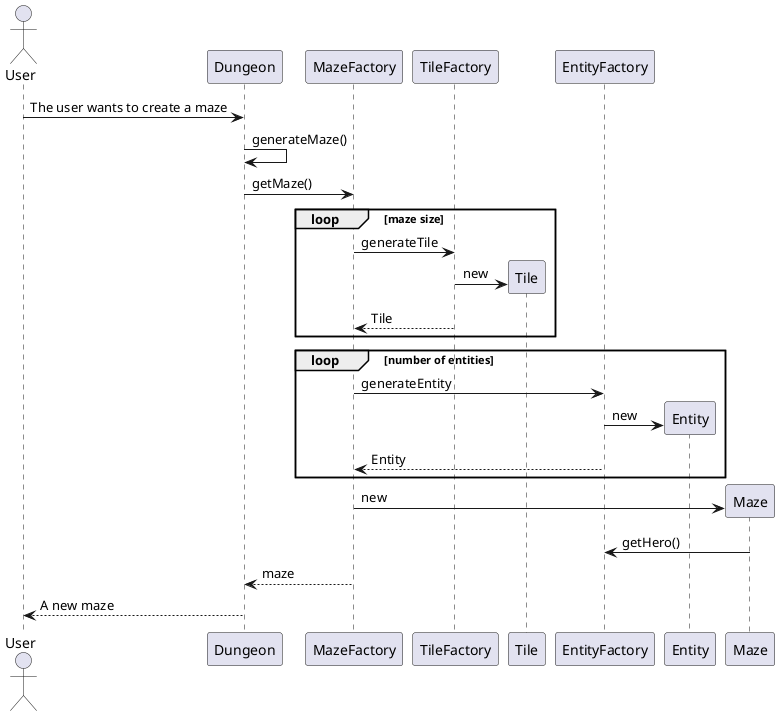 @startuml
Actor User
User -> Dungeon : The user wants to create a maze
Dungeon -> Dungeon : generateMaze()
Dungeon -> MazeFactory : getMaze()
Loop maze size
    MazeFactory -> TileFactory : generateTile
    create Tile
    TileFactory -> Tile : new
    TileFactory --> MazeFactory : Tile
end
    Loop number of entities
    MazeFactory -> EntityFactory : generateEntity
    create Entity
    EntityFactory -> Entity : new
    EntityFactory --> MazeFactory : Entity
end
create Maze
MazeFactory -> Maze : new
Maze -> EntityFactory : getHero()
MazeFactory --> Dungeon : maze
Dungeon --> User : A new maze
@enduml